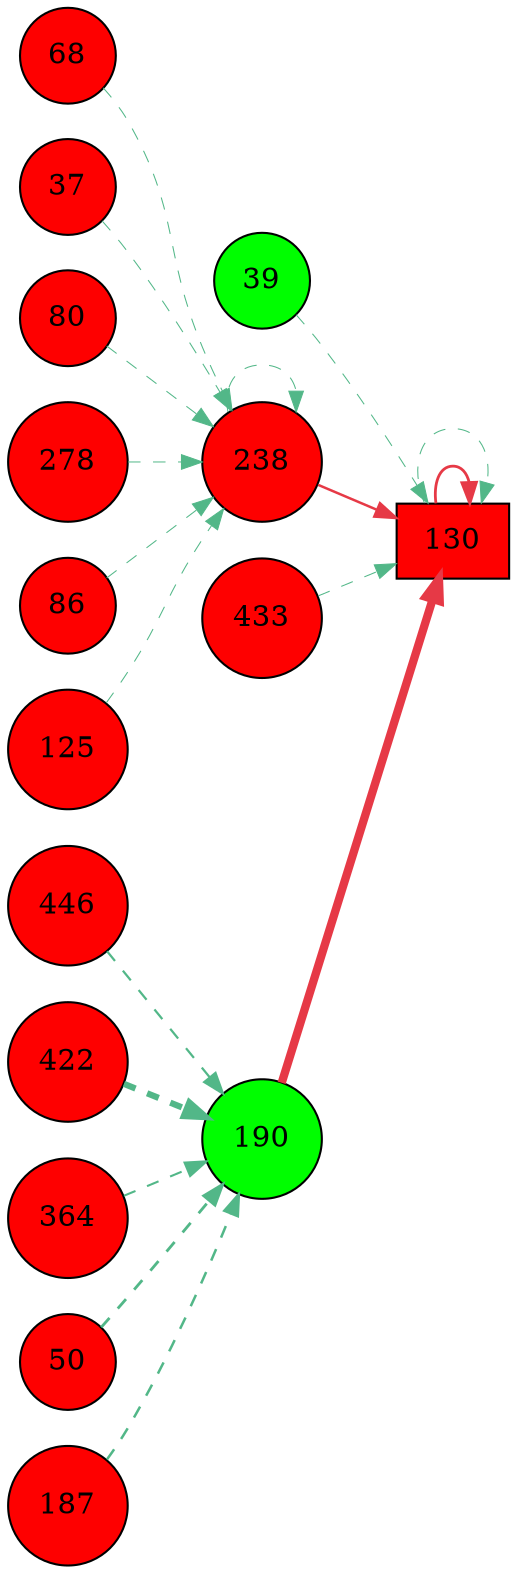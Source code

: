 digraph G{
rankdir=LR;
130 [style=filled, shape=box, fillcolor="#fe0000", label="130"];
446 [style=filled, shape=circle, fillcolor="#fe0000", label="446"];
68 [style=filled, shape=circle, fillcolor="#fe0000", label="68"];
422 [style=filled, shape=circle, fillcolor="#fe0000", label="422"];
39 [style=filled, shape=circle, fillcolor="#00fe00", label="39"];
37 [style=filled, shape=circle, fillcolor="#fe0000", label="37"];
364 [style=filled, shape=circle, fillcolor="#fe0000", label="364"];
238 [style=filled, shape=circle, fillcolor="#fe0000", label="238"];
80 [style=filled, shape=circle, fillcolor="#fe0000", label="80"];
433 [style=filled, shape=circle, fillcolor="#fe0000", label="433"];
50 [style=filled, shape=circle, fillcolor="#fe0000", label="50"];
278 [style=filled, shape=circle, fillcolor="#fe0000", label="278"];
86 [style=filled, shape=circle, fillcolor="#fe0000", label="86"];
187 [style=filled, shape=circle, fillcolor="#fe0000", label="187"];
125 [style=filled, shape=circle, fillcolor="#fe0000", label="125"];
190 [style=filled, shape=circle, fillcolor="#00fe00", label="190"];
190 -> 130 [color="#e63946",penwidth=4.00];
130 -> 130 [color="#e63946",penwidth=1.34];
238 -> 130 [color="#e63946",penwidth=1.20];
433 -> 130 [color="#52b788",style=dashed,penwidth=0.50];
39 -> 130 [color="#52b788",style=dashed,penwidth=0.50];
130 -> 130 [color="#52b788",style=dashed,penwidth=0.50];
422 -> 190 [color="#52b788",style=dashed,penwidth=3.00];
50 -> 190 [color="#52b788",style=dashed,penwidth=1.36];
187 -> 190 [color="#52b788",style=dashed,penwidth=1.21];
446 -> 190 [color="#52b788",style=dashed,penwidth=1.07];
364 -> 190 [color="#52b788",style=dashed,penwidth=1.00];
278 -> 238 [color="#52b788",style=dashed,penwidth=0.50];
68 -> 238 [color="#52b788",style=dashed,penwidth=0.50];
125 -> 238 [color="#52b788",style=dashed,penwidth=0.50];
86 -> 238 [color="#52b788",style=dashed,penwidth=0.50];
37 -> 238 [color="#52b788",style=dashed,penwidth=0.50];
80 -> 238 [color="#52b788",style=dashed,penwidth=0.50];
238 -> 238 [color="#52b788",style=dashed,penwidth=0.50];
}